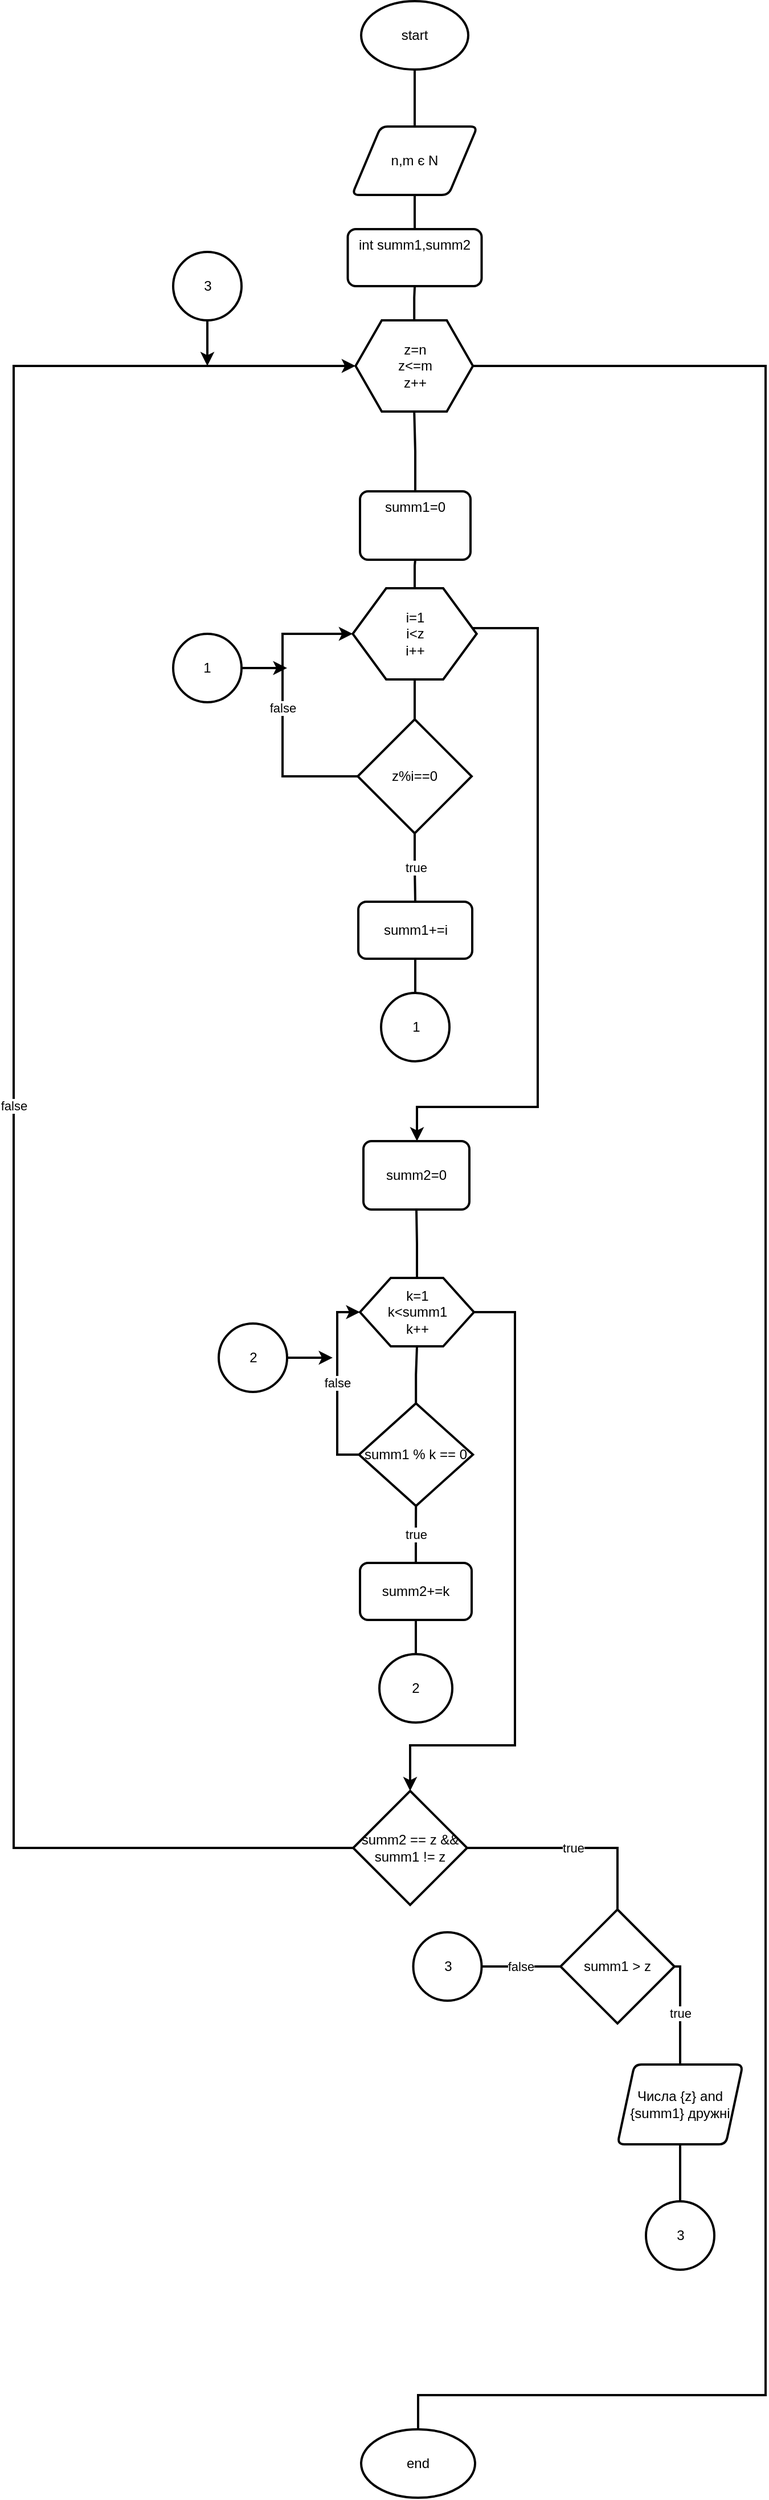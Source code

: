 <mxfile version="15.2.7" type="device"><diagram id="1MJXmxkP3h825WFrQ-xY" name="Сторінка-1"><mxGraphModel dx="946" dy="725" grid="1" gridSize="10" guides="1" tooltips="1" connect="1" arrows="1" fold="1" page="1" pageScale="1" pageWidth="827" pageHeight="1169" math="0" shadow="0"><root><mxCell id="0"/><mxCell id="1" parent="0"/><mxCell id="xkNfwMFzXyitU_byNhMB-1" value="start" style="ellipse;whiteSpace=wrap;html=1;strokeWidth=2;" vertex="1" parent="1"><mxGeometry x="415.01" y="30" width="94" height="60" as="geometry"/></mxCell><mxCell id="xkNfwMFzXyitU_byNhMB-14" value="" style="edgeStyle=orthogonalEdgeStyle;rounded=0;orthogonalLoop=1;jettySize=auto;html=1;endArrow=none;endFill=0;strokeWidth=2;" edge="1" parent="1" source="xkNfwMFzXyitU_byNhMB-11" target="xkNfwMFzXyitU_byNhMB-1"><mxGeometry relative="1" as="geometry"/></mxCell><mxCell id="xkNfwMFzXyitU_byNhMB-19" value="" style="edgeStyle=orthogonalEdgeStyle;rounded=0;orthogonalLoop=1;jettySize=auto;html=1;endArrow=none;endFill=0;strokeWidth=2;" edge="1" parent="1" source="xkNfwMFzXyitU_byNhMB-11" target="xkNfwMFzXyitU_byNhMB-18"><mxGeometry relative="1" as="geometry"/></mxCell><mxCell id="xkNfwMFzXyitU_byNhMB-11" value="n,m є N" style="shape=parallelogram;html=1;strokeWidth=2;perimeter=parallelogramPerimeter;whiteSpace=wrap;rounded=1;arcSize=12;size=0.23;" vertex="1" parent="1"><mxGeometry x="407.01" y="140" width="110" height="60" as="geometry"/></mxCell><mxCell id="xkNfwMFzXyitU_byNhMB-20" value="" style="edgeStyle=orthogonalEdgeStyle;rounded=0;orthogonalLoop=1;jettySize=auto;html=1;endArrow=none;endFill=0;strokeWidth=2;" edge="1" parent="1" source="xkNfwMFzXyitU_byNhMB-15" target="xkNfwMFzXyitU_byNhMB-18"><mxGeometry relative="1" as="geometry"/></mxCell><mxCell id="xkNfwMFzXyitU_byNhMB-47" style="edgeStyle=orthogonalEdgeStyle;rounded=0;orthogonalLoop=1;jettySize=auto;html=1;endArrow=none;endFill=0;strokeWidth=2;" edge="1" parent="1" source="xkNfwMFzXyitU_byNhMB-15" target="xkNfwMFzXyitU_byNhMB-41"><mxGeometry relative="1" as="geometry"><Array as="points"><mxPoint x="770" y="350"/><mxPoint x="770" y="2130"/></Array></mxGeometry></mxCell><mxCell id="xkNfwMFzXyitU_byNhMB-15" value="z=n&lt;br&gt;z&amp;lt;=m&lt;br&gt;z++" style="verticalLabelPosition=middle;verticalAlign=middle;html=1;shape=hexagon;perimeter=hexagonPerimeter2;arcSize=6;size=0.223;strokeWidth=2;align=center;labelPosition=center;" vertex="1" parent="1"><mxGeometry x="410.13" y="310" width="103" height="80" as="geometry"/></mxCell><mxCell id="xkNfwMFzXyitU_byNhMB-18" value="int summ1,summ2" style="rounded=1;whiteSpace=wrap;html=1;absoluteArcSize=1;arcSize=14;strokeWidth=2;align=center;verticalAlign=top;spacing=2;" vertex="1" parent="1"><mxGeometry x="403.25" y="230" width="117.5" height="50" as="geometry"/></mxCell><mxCell id="xkNfwMFzXyitU_byNhMB-22" value="" style="edgeStyle=orthogonalEdgeStyle;rounded=0;orthogonalLoop=1;jettySize=auto;html=1;endArrow=none;endFill=0;strokeWidth=2;" edge="1" parent="1" source="xkNfwMFzXyitU_byNhMB-21" target="xkNfwMFzXyitU_byNhMB-15"><mxGeometry relative="1" as="geometry"/></mxCell><mxCell id="xkNfwMFzXyitU_byNhMB-21" value="summ1=0" style="rounded=1;whiteSpace=wrap;html=1;absoluteArcSize=1;arcSize=14;strokeWidth=2;align=center;verticalAlign=top;" vertex="1" parent="1"><mxGeometry x="414.01" y="460" width="97" height="60" as="geometry"/></mxCell><mxCell id="xkNfwMFzXyitU_byNhMB-24" value="" style="edgeStyle=orthogonalEdgeStyle;rounded=0;orthogonalLoop=1;jettySize=auto;html=1;endArrow=none;endFill=0;strokeWidth=2;" edge="1" parent="1" source="xkNfwMFzXyitU_byNhMB-23" target="xkNfwMFzXyitU_byNhMB-21"><mxGeometry relative="1" as="geometry"/></mxCell><mxCell id="xkNfwMFzXyitU_byNhMB-26" value="" style="edgeStyle=orthogonalEdgeStyle;rounded=0;orthogonalLoop=1;jettySize=auto;html=1;endArrow=none;endFill=0;strokeWidth=2;" edge="1" parent="1" source="xkNfwMFzXyitU_byNhMB-23" target="xkNfwMFzXyitU_byNhMB-25"><mxGeometry relative="1" as="geometry"/></mxCell><mxCell id="xkNfwMFzXyitU_byNhMB-43" style="edgeStyle=orthogonalEdgeStyle;rounded=0;orthogonalLoop=1;jettySize=auto;html=1;endArrow=classic;endFill=1;strokeWidth=2;" edge="1" parent="1" source="xkNfwMFzXyitU_byNhMB-23"><mxGeometry relative="1" as="geometry"><mxPoint x="464" y="1030" as="targetPoint"/><Array as="points"><mxPoint x="570" y="580"/><mxPoint x="570" y="1000"/><mxPoint x="464" y="1000"/></Array></mxGeometry></mxCell><mxCell id="xkNfwMFzXyitU_byNhMB-23" value="i=1&lt;br&gt;i&amp;lt;z&lt;br&gt;i++" style="verticalLabelPosition=middle;verticalAlign=middle;html=1;shape=hexagon;perimeter=hexagonPerimeter2;arcSize=6;size=0.27;strokeWidth=2;labelPosition=center;align=center;" vertex="1" parent="1"><mxGeometry x="407.63" y="545" width="108.75" height="80" as="geometry"/></mxCell><mxCell id="xkNfwMFzXyitU_byNhMB-28" value="true" style="edgeStyle=orthogonalEdgeStyle;rounded=0;orthogonalLoop=1;jettySize=auto;html=1;entryX=0.5;entryY=0;entryDx=0;entryDy=0;endArrow=none;endFill=0;strokeWidth=2;" edge="1" parent="1" source="xkNfwMFzXyitU_byNhMB-25" target="xkNfwMFzXyitU_byNhMB-27"><mxGeometry relative="1" as="geometry"/></mxCell><mxCell id="xkNfwMFzXyitU_byNhMB-30" value="false" style="edgeStyle=orthogonalEdgeStyle;rounded=0;orthogonalLoop=1;jettySize=auto;html=1;entryX=0;entryY=0.5;entryDx=0;entryDy=0;endArrow=classic;endFill=1;strokeWidth=2;" edge="1" parent="1" source="xkNfwMFzXyitU_byNhMB-25" target="xkNfwMFzXyitU_byNhMB-23"><mxGeometry relative="1" as="geometry"><Array as="points"><mxPoint x="346" y="710"/><mxPoint x="346" y="585"/></Array></mxGeometry></mxCell><mxCell id="xkNfwMFzXyitU_byNhMB-25" value="z%i==0" style="strokeWidth=2;html=1;shape=mxgraph.flowchart.decision;whiteSpace=wrap;align=center;verticalAlign=middle;" vertex="1" parent="1"><mxGeometry x="412" y="660" width="100" height="100" as="geometry"/></mxCell><mxCell id="xkNfwMFzXyitU_byNhMB-27" value="summ1+=i" style="rounded=1;whiteSpace=wrap;html=1;absoluteArcSize=1;arcSize=14;strokeWidth=2;align=center;verticalAlign=middle;" vertex="1" parent="1"><mxGeometry x="412.51" y="820" width="100" height="50" as="geometry"/></mxCell><mxCell id="xkNfwMFzXyitU_byNhMB-35" value="" style="edgeStyle=orthogonalEdgeStyle;rounded=0;orthogonalLoop=1;jettySize=auto;html=1;endArrow=none;endFill=0;strokeWidth=2;" edge="1" parent="1" source="xkNfwMFzXyitU_byNhMB-34" target="xkNfwMFzXyitU_byNhMB-27"><mxGeometry relative="1" as="geometry"/></mxCell><mxCell id="xkNfwMFzXyitU_byNhMB-34" value="1" style="verticalLabelPosition=middle;verticalAlign=middle;html=1;shape=mxgraph.flowchart.on-page_reference;strokeWidth=2;labelPosition=center;align=center;" vertex="1" parent="1"><mxGeometry x="432.51" y="900" width="60" height="60" as="geometry"/></mxCell><mxCell id="xkNfwMFzXyitU_byNhMB-38" style="edgeStyle=orthogonalEdgeStyle;rounded=0;orthogonalLoop=1;jettySize=auto;html=1;endArrow=classic;endFill=1;strokeWidth=2;" edge="1" parent="1" source="xkNfwMFzXyitU_byNhMB-36"><mxGeometry relative="1" as="geometry"><mxPoint x="350" y="615" as="targetPoint"/></mxGeometry></mxCell><mxCell id="xkNfwMFzXyitU_byNhMB-36" value="1" style="strokeWidth=2;html=1;shape=mxgraph.flowchart.start_2;whiteSpace=wrap;align=center;verticalAlign=middle;" vertex="1" parent="1"><mxGeometry x="250" y="585" width="60" height="60" as="geometry"/></mxCell><mxCell id="xkNfwMFzXyitU_byNhMB-41" value="end" style="strokeWidth=2;html=1;shape=mxgraph.flowchart.start_1;whiteSpace=wrap;align=center;verticalAlign=middle;" vertex="1" parent="1"><mxGeometry x="415" y="2160" width="100" height="60" as="geometry"/></mxCell><mxCell id="xkNfwMFzXyitU_byNhMB-44" value="summ2=0" style="rounded=1;whiteSpace=wrap;html=1;absoluteArcSize=1;arcSize=14;strokeWidth=2;align=center;verticalAlign=middle;" vertex="1" parent="1"><mxGeometry x="417" y="1030" width="93" height="60" as="geometry"/></mxCell><mxCell id="xkNfwMFzXyitU_byNhMB-49" value="" style="edgeStyle=orthogonalEdgeStyle;rounded=0;orthogonalLoop=1;jettySize=auto;html=1;endArrow=none;endFill=0;strokeWidth=2;" edge="1" parent="1" source="xkNfwMFzXyitU_byNhMB-48" target="xkNfwMFzXyitU_byNhMB-44"><mxGeometry relative="1" as="geometry"/></mxCell><mxCell id="xkNfwMFzXyitU_byNhMB-60" style="edgeStyle=orthogonalEdgeStyle;rounded=0;orthogonalLoop=1;jettySize=auto;html=1;entryX=0.5;entryY=0;entryDx=0;entryDy=0;entryPerimeter=0;endArrow=classic;endFill=1;strokeWidth=2;" edge="1" parent="1" source="xkNfwMFzXyitU_byNhMB-48" target="xkNfwMFzXyitU_byNhMB-59"><mxGeometry relative="1" as="geometry"><Array as="points"><mxPoint x="550" y="1180"/><mxPoint x="550" y="1560"/><mxPoint x="458" y="1560"/></Array></mxGeometry></mxCell><mxCell id="xkNfwMFzXyitU_byNhMB-48" value="k=1&lt;br&gt;k&amp;lt;summ1&lt;br&gt;k++" style="verticalLabelPosition=middle;verticalAlign=middle;html=1;shape=hexagon;perimeter=hexagonPerimeter2;arcSize=6;size=0.27;strokeWidth=2;labelPosition=center;align=center;" vertex="1" parent="1"><mxGeometry x="414.01" y="1150" width="100" height="60" as="geometry"/></mxCell><mxCell id="xkNfwMFzXyitU_byNhMB-51" value="" style="edgeStyle=orthogonalEdgeStyle;rounded=0;orthogonalLoop=1;jettySize=auto;html=1;endArrow=none;endFill=0;strokeWidth=2;" edge="1" parent="1" source="xkNfwMFzXyitU_byNhMB-50" target="xkNfwMFzXyitU_byNhMB-48"><mxGeometry relative="1" as="geometry"/></mxCell><mxCell id="xkNfwMFzXyitU_byNhMB-52" value="false" style="edgeStyle=orthogonalEdgeStyle;rounded=0;orthogonalLoop=1;jettySize=auto;html=1;entryX=0;entryY=0.5;entryDx=0;entryDy=0;endArrow=classic;endFill=1;strokeWidth=2;" edge="1" parent="1" source="xkNfwMFzXyitU_byNhMB-50" target="xkNfwMFzXyitU_byNhMB-48"><mxGeometry relative="1" as="geometry"><Array as="points"><mxPoint x="394" y="1305"/><mxPoint x="394" y="1180"/></Array></mxGeometry></mxCell><mxCell id="xkNfwMFzXyitU_byNhMB-50" value="summ1 % k == 0" style="strokeWidth=2;html=1;shape=mxgraph.flowchart.decision;whiteSpace=wrap;align=center;verticalAlign=middle;" vertex="1" parent="1"><mxGeometry x="413.13" y="1260" width="100" height="90" as="geometry"/></mxCell><mxCell id="xkNfwMFzXyitU_byNhMB-54" value="true" style="edgeStyle=orthogonalEdgeStyle;rounded=0;orthogonalLoop=1;jettySize=auto;html=1;endArrow=none;endFill=0;strokeWidth=2;" edge="1" parent="1" source="xkNfwMFzXyitU_byNhMB-53" target="xkNfwMFzXyitU_byNhMB-50"><mxGeometry relative="1" as="geometry"/></mxCell><mxCell id="xkNfwMFzXyitU_byNhMB-53" value="summ2+=k" style="rounded=1;whiteSpace=wrap;html=1;absoluteArcSize=1;arcSize=14;strokeWidth=2;align=center;verticalAlign=middle;" vertex="1" parent="1"><mxGeometry x="414.01" y="1400" width="98" height="50" as="geometry"/></mxCell><mxCell id="xkNfwMFzXyitU_byNhMB-56" value="" style="edgeStyle=orthogonalEdgeStyle;rounded=0;orthogonalLoop=1;jettySize=auto;html=1;endArrow=none;endFill=0;strokeWidth=2;" edge="1" parent="1" source="xkNfwMFzXyitU_byNhMB-55" target="xkNfwMFzXyitU_byNhMB-53"><mxGeometry relative="1" as="geometry"/></mxCell><mxCell id="xkNfwMFzXyitU_byNhMB-55" value="2" style="strokeWidth=2;html=1;shape=mxgraph.flowchart.start_2;whiteSpace=wrap;align=center;verticalAlign=middle;" vertex="1" parent="1"><mxGeometry x="431.01" y="1480" width="64" height="60" as="geometry"/></mxCell><mxCell id="xkNfwMFzXyitU_byNhMB-58" style="edgeStyle=orthogonalEdgeStyle;rounded=0;orthogonalLoop=1;jettySize=auto;html=1;endArrow=classic;endFill=1;strokeWidth=2;" edge="1" parent="1" source="xkNfwMFzXyitU_byNhMB-57"><mxGeometry relative="1" as="geometry"><mxPoint x="390" y="1220" as="targetPoint"/></mxGeometry></mxCell><mxCell id="xkNfwMFzXyitU_byNhMB-57" value="2" style="verticalLabelPosition=middle;verticalAlign=middle;html=1;shape=mxgraph.flowchart.on-page_reference;strokeWidth=2;labelPosition=center;align=center;" vertex="1" parent="1"><mxGeometry x="290" y="1190" width="60" height="60" as="geometry"/></mxCell><mxCell id="xkNfwMFzXyitU_byNhMB-62" value="true" style="edgeStyle=orthogonalEdgeStyle;rounded=0;orthogonalLoop=1;jettySize=auto;html=1;entryX=0.5;entryY=0;entryDx=0;entryDy=0;entryPerimeter=0;endArrow=none;endFill=0;strokeWidth=2;" edge="1" parent="1" source="xkNfwMFzXyitU_byNhMB-59" target="xkNfwMFzXyitU_byNhMB-61"><mxGeometry relative="1" as="geometry"/></mxCell><mxCell id="xkNfwMFzXyitU_byNhMB-67" value="false" style="edgeStyle=orthogonalEdgeStyle;rounded=0;orthogonalLoop=1;jettySize=auto;html=1;entryX=0;entryY=0.5;entryDx=0;entryDy=0;endArrow=classic;endFill=1;strokeWidth=2;" edge="1" parent="1" source="xkNfwMFzXyitU_byNhMB-59" target="xkNfwMFzXyitU_byNhMB-15"><mxGeometry relative="1" as="geometry"><Array as="points"><mxPoint x="110" y="1650"/><mxPoint x="110" y="350"/></Array></mxGeometry></mxCell><mxCell id="xkNfwMFzXyitU_byNhMB-59" value="summ2 == z &amp;amp;&amp;amp; summ1 != z" style="strokeWidth=2;html=1;shape=mxgraph.flowchart.decision;whiteSpace=wrap;align=center;verticalAlign=middle;" vertex="1" parent="1"><mxGeometry x="408" y="1600" width="100" height="100" as="geometry"/></mxCell><mxCell id="xkNfwMFzXyitU_byNhMB-80" value="true" style="edgeStyle=orthogonalEdgeStyle;rounded=0;orthogonalLoop=1;jettySize=auto;html=1;entryX=0.5;entryY=0;entryDx=0;entryDy=0;endArrow=none;endFill=0;strokeWidth=2;" edge="1" parent="1" source="xkNfwMFzXyitU_byNhMB-61" target="xkNfwMFzXyitU_byNhMB-63"><mxGeometry relative="1" as="geometry"><Array as="points"><mxPoint x="695" y="1754"/></Array></mxGeometry></mxCell><mxCell id="xkNfwMFzXyitU_byNhMB-61" value="summ1 &amp;gt; z" style="strokeWidth=2;html=1;shape=mxgraph.flowchart.decision;whiteSpace=wrap;align=center;verticalAlign=middle;" vertex="1" parent="1"><mxGeometry x="590" y="1704" width="100" height="100" as="geometry"/></mxCell><mxCell id="xkNfwMFzXyitU_byNhMB-63" value="Числа {z} and {summ1} дружні" style="shape=parallelogram;html=1;strokeWidth=2;perimeter=parallelogramPerimeter;whiteSpace=wrap;rounded=1;arcSize=12;size=0.136;align=center;verticalAlign=middle;" vertex="1" parent="1"><mxGeometry x="640" y="1840" width="110" height="70" as="geometry"/></mxCell><mxCell id="xkNfwMFzXyitU_byNhMB-70" value="" style="edgeStyle=orthogonalEdgeStyle;rounded=0;orthogonalLoop=1;jettySize=auto;html=1;endArrow=none;endFill=0;strokeWidth=2;" edge="1" parent="1" source="xkNfwMFzXyitU_byNhMB-69" target="xkNfwMFzXyitU_byNhMB-63"><mxGeometry relative="1" as="geometry"/></mxCell><mxCell id="xkNfwMFzXyitU_byNhMB-69" value="3" style="verticalLabelPosition=middle;verticalAlign=middle;html=1;shape=mxgraph.flowchart.on-page_reference;strokeWidth=2;labelPosition=center;align=center;" vertex="1" parent="1"><mxGeometry x="665" y="1960" width="60" height="60" as="geometry"/></mxCell><mxCell id="xkNfwMFzXyitU_byNhMB-73" style="edgeStyle=orthogonalEdgeStyle;rounded=0;orthogonalLoop=1;jettySize=auto;html=1;endArrow=classic;endFill=1;strokeWidth=2;" edge="1" parent="1" source="xkNfwMFzXyitU_byNhMB-72"><mxGeometry relative="1" as="geometry"><mxPoint x="280" y="350" as="targetPoint"/></mxGeometry></mxCell><mxCell id="xkNfwMFzXyitU_byNhMB-72" value="3" style="verticalLabelPosition=middle;verticalAlign=middle;html=1;shape=mxgraph.flowchart.on-page_reference;strokeWidth=2;labelPosition=center;align=center;" vertex="1" parent="1"><mxGeometry x="250" y="250" width="60" height="60" as="geometry"/></mxCell><mxCell id="xkNfwMFzXyitU_byNhMB-77" value="false" style="edgeStyle=orthogonalEdgeStyle;rounded=0;orthogonalLoop=1;jettySize=auto;html=1;endArrow=none;endFill=0;strokeWidth=2;" edge="1" parent="1" source="xkNfwMFzXyitU_byNhMB-76" target="xkNfwMFzXyitU_byNhMB-61"><mxGeometry relative="1" as="geometry"/></mxCell><mxCell id="xkNfwMFzXyitU_byNhMB-76" value="3" style="verticalLabelPosition=middle;verticalAlign=middle;html=1;shape=mxgraph.flowchart.on-page_reference;strokeWidth=2;labelPosition=center;align=center;" vertex="1" parent="1"><mxGeometry x="460.75" y="1724" width="60" height="60" as="geometry"/></mxCell></root></mxGraphModel></diagram></mxfile>
